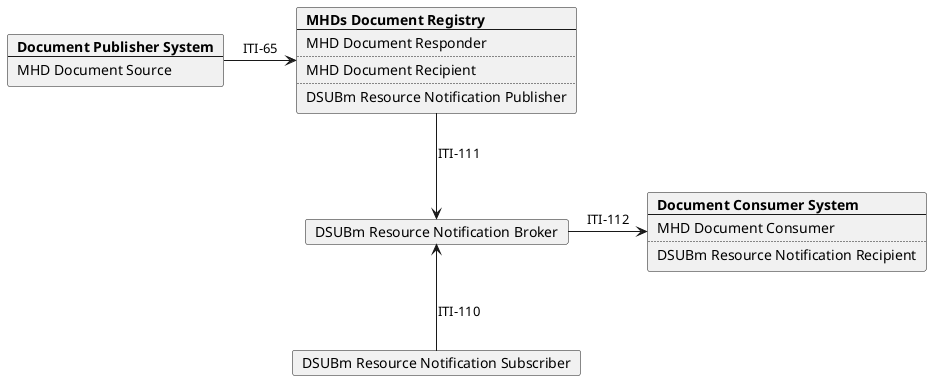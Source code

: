 @startuml
skinparam svgDimensionStyle false
skinparam componentStyle rectangle

hide footbox
/' title "DSUBm grouped with MHDS" '/


card "DSUBm Resource Notification Subscriber" as DSUBm_Subsciber 
card "DSUBm Resource Notification Broker" as DSUBm_Broker

card  Registry [
  <b>MHDs Document Registry
  ----
  MHD Document Responder
  ....
  MHD Document Recipient
  ....
  DSUBm Resource Notification Publisher
]

card Publisher [
  <b>Document Publisher System
  ----
  MHD Document Source
]

card  Consumer [
  <b>Document Consumer System
  ----
  MHD Document Consumer
  ....
  DSUBm Resource Notification Recipient
]


Publisher -r-> Registry: ITI-65
Registry -d->DSUBm_Broker: ITI-111
DSUBm_Subsciber -u-> DSUBm_Broker: ITI-110
DSUBm_Broker -r-> Consumer : ITI-112


@enduml